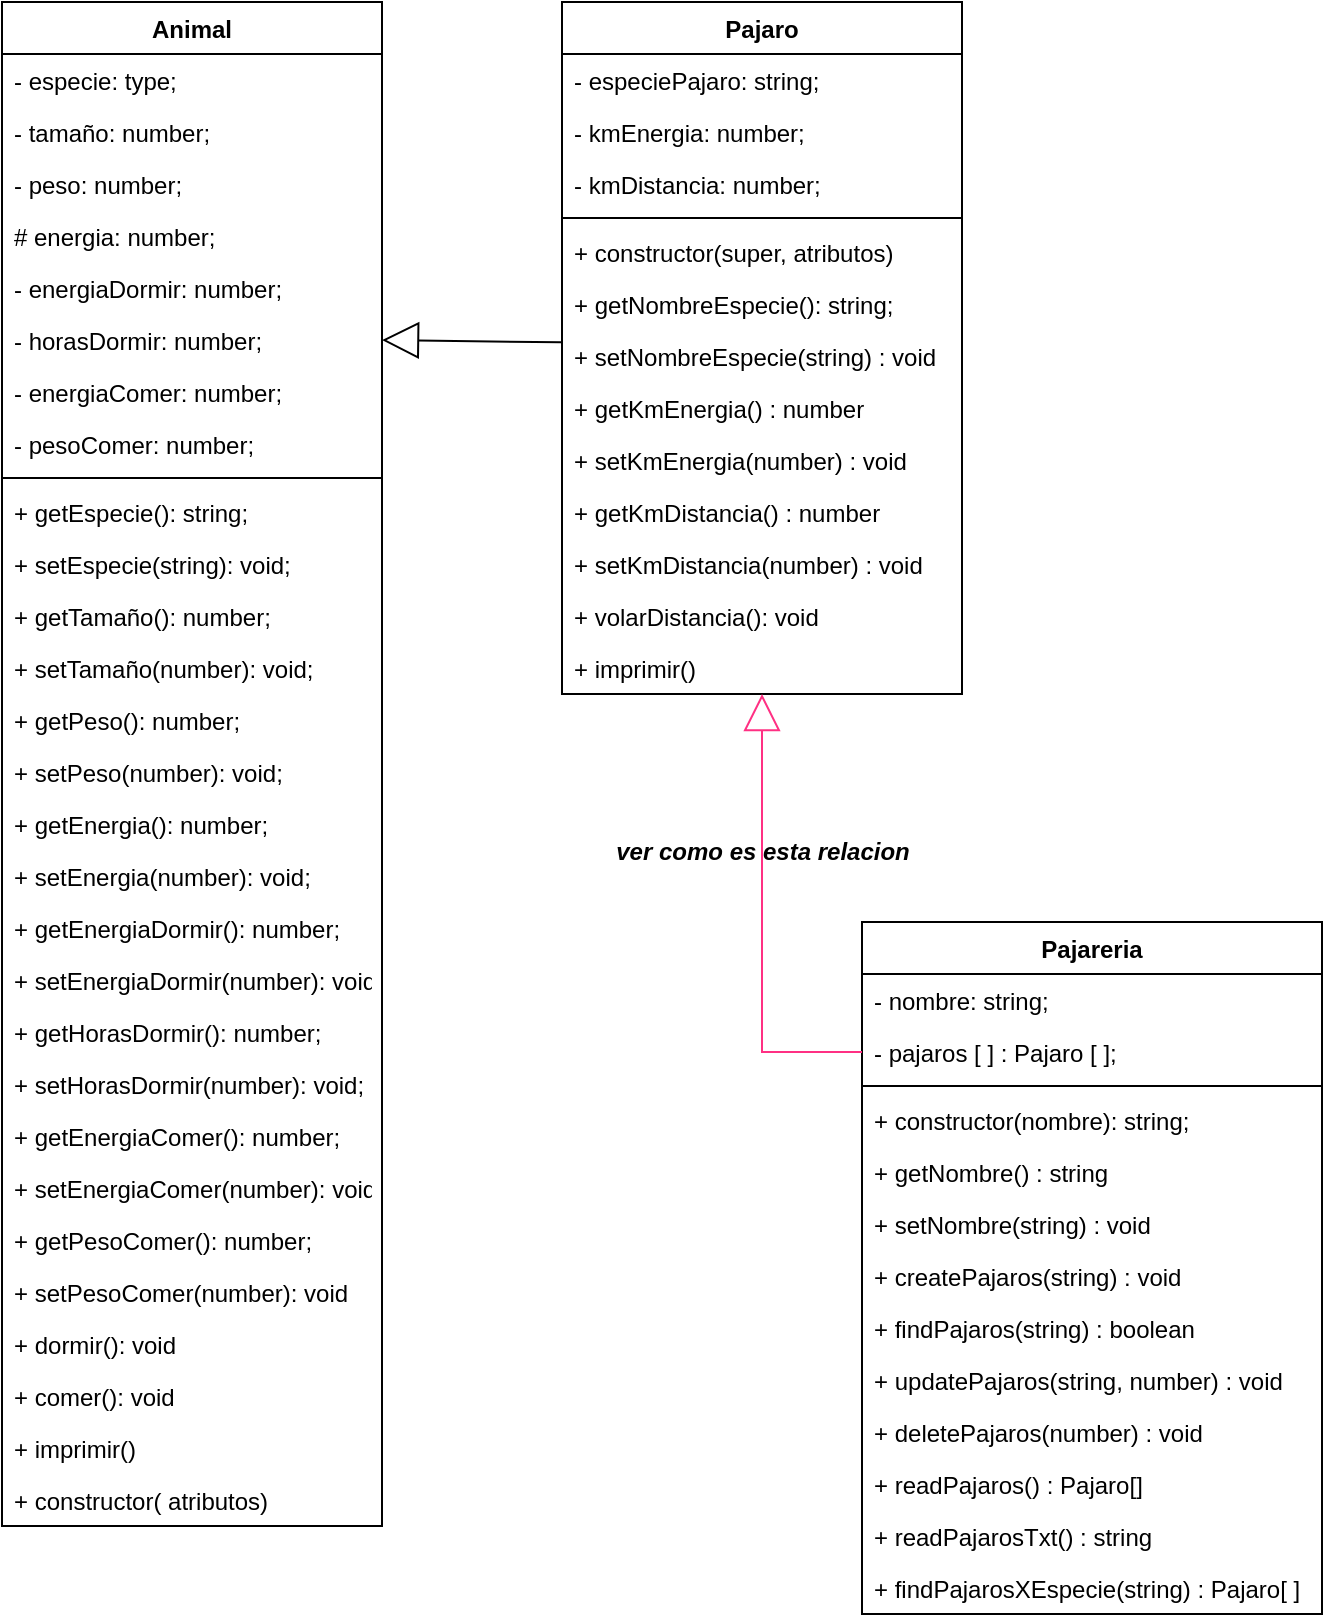 <mxfile version="20.2.5" type="device"><diagram id="R2nuOQKrb8wWt1K8Yvrx" name="Página-1"><mxGraphModel dx="487" dy="551" grid="1" gridSize="10" guides="1" tooltips="1" connect="1" arrows="1" fold="1" page="1" pageScale="1" pageWidth="827" pageHeight="1169" math="0" shadow="0"><root><mxCell id="0"/><mxCell id="1" parent="0"/><mxCell id="1ZnCBA4chOou2AlHCFaI-1" value="Animal" style="swimlane;fontStyle=1;align=center;verticalAlign=top;childLayout=stackLayout;horizontal=1;startSize=26;horizontalStack=0;resizeParent=1;resizeParentMax=0;resizeLast=0;collapsible=1;marginBottom=0;" vertex="1" parent="1"><mxGeometry x="20" y="40" width="190" height="762" as="geometry"/></mxCell><mxCell id="1ZnCBA4chOou2AlHCFaI-2" value="- especie: type;" style="text;strokeColor=none;fillColor=none;align=left;verticalAlign=top;spacingLeft=4;spacingRight=4;overflow=hidden;rotatable=0;points=[[0,0.5],[1,0.5]];portConstraint=eastwest;" vertex="1" parent="1ZnCBA4chOou2AlHCFaI-1"><mxGeometry y="26" width="190" height="26" as="geometry"/></mxCell><mxCell id="1ZnCBA4chOou2AlHCFaI-5" value="- tamaño: number;" style="text;strokeColor=none;fillColor=none;align=left;verticalAlign=top;spacingLeft=4;spacingRight=4;overflow=hidden;rotatable=0;points=[[0,0.5],[1,0.5]];portConstraint=eastwest;" vertex="1" parent="1ZnCBA4chOou2AlHCFaI-1"><mxGeometry y="52" width="190" height="26" as="geometry"/></mxCell><mxCell id="1ZnCBA4chOou2AlHCFaI-6" value="- peso: number; " style="text;strokeColor=none;fillColor=none;align=left;verticalAlign=top;spacingLeft=4;spacingRight=4;overflow=hidden;rotatable=0;points=[[0,0.5],[1,0.5]];portConstraint=eastwest;" vertex="1" parent="1ZnCBA4chOou2AlHCFaI-1"><mxGeometry y="78" width="190" height="26" as="geometry"/></mxCell><mxCell id="1ZnCBA4chOou2AlHCFaI-7" value="# energia: number;" style="text;strokeColor=none;fillColor=none;align=left;verticalAlign=top;spacingLeft=4;spacingRight=4;overflow=hidden;rotatable=0;points=[[0,0.5],[1,0.5]];portConstraint=eastwest;" vertex="1" parent="1ZnCBA4chOou2AlHCFaI-1"><mxGeometry y="104" width="190" height="26" as="geometry"/></mxCell><mxCell id="1ZnCBA4chOou2AlHCFaI-8" value="- energiaDormir: number;" style="text;strokeColor=none;fillColor=none;align=left;verticalAlign=top;spacingLeft=4;spacingRight=4;overflow=hidden;rotatable=0;points=[[0,0.5],[1,0.5]];portConstraint=eastwest;" vertex="1" parent="1ZnCBA4chOou2AlHCFaI-1"><mxGeometry y="130" width="190" height="26" as="geometry"/></mxCell><mxCell id="1ZnCBA4chOou2AlHCFaI-9" value="- horasDormir: number;" style="text;strokeColor=none;fillColor=none;align=left;verticalAlign=top;spacingLeft=4;spacingRight=4;overflow=hidden;rotatable=0;points=[[0,0.5],[1,0.5]];portConstraint=eastwest;" vertex="1" parent="1ZnCBA4chOou2AlHCFaI-1"><mxGeometry y="156" width="190" height="26" as="geometry"/></mxCell><mxCell id="1ZnCBA4chOou2AlHCFaI-10" value="- energiaComer: number;" style="text;strokeColor=none;fillColor=none;align=left;verticalAlign=top;spacingLeft=4;spacingRight=4;overflow=hidden;rotatable=0;points=[[0,0.5],[1,0.5]];portConstraint=eastwest;" vertex="1" parent="1ZnCBA4chOou2AlHCFaI-1"><mxGeometry y="182" width="190" height="26" as="geometry"/></mxCell><mxCell id="1ZnCBA4chOou2AlHCFaI-11" value="- pesoComer: number;" style="text;strokeColor=none;fillColor=none;align=left;verticalAlign=top;spacingLeft=4;spacingRight=4;overflow=hidden;rotatable=0;points=[[0,0.5],[1,0.5]];portConstraint=eastwest;" vertex="1" parent="1ZnCBA4chOou2AlHCFaI-1"><mxGeometry y="208" width="190" height="26" as="geometry"/></mxCell><mxCell id="1ZnCBA4chOou2AlHCFaI-3" value="" style="line;strokeWidth=1;fillColor=none;align=left;verticalAlign=middle;spacingTop=-1;spacingLeft=3;spacingRight=3;rotatable=0;labelPosition=right;points=[];portConstraint=eastwest;" vertex="1" parent="1ZnCBA4chOou2AlHCFaI-1"><mxGeometry y="234" width="190" height="8" as="geometry"/></mxCell><mxCell id="1ZnCBA4chOou2AlHCFaI-4" value="+ getEspecie(): string;" style="text;strokeColor=none;fillColor=none;align=left;verticalAlign=top;spacingLeft=4;spacingRight=4;overflow=hidden;rotatable=0;points=[[0,0.5],[1,0.5]];portConstraint=eastwest;" vertex="1" parent="1ZnCBA4chOou2AlHCFaI-1"><mxGeometry y="242" width="190" height="26" as="geometry"/></mxCell><mxCell id="1ZnCBA4chOou2AlHCFaI-12" value="+ setEspecie(string): void;" style="text;strokeColor=none;fillColor=none;align=left;verticalAlign=top;spacingLeft=4;spacingRight=4;overflow=hidden;rotatable=0;points=[[0,0.5],[1,0.5]];portConstraint=eastwest;" vertex="1" parent="1ZnCBA4chOou2AlHCFaI-1"><mxGeometry y="268" width="190" height="26" as="geometry"/></mxCell><mxCell id="1ZnCBA4chOou2AlHCFaI-13" value="+ getTamaño(): number;" style="text;strokeColor=none;fillColor=none;align=left;verticalAlign=top;spacingLeft=4;spacingRight=4;overflow=hidden;rotatable=0;points=[[0,0.5],[1,0.5]];portConstraint=eastwest;" vertex="1" parent="1ZnCBA4chOou2AlHCFaI-1"><mxGeometry y="294" width="190" height="26" as="geometry"/></mxCell><mxCell id="1ZnCBA4chOou2AlHCFaI-14" value="+ setTamaño(number): void;" style="text;strokeColor=none;fillColor=none;align=left;verticalAlign=top;spacingLeft=4;spacingRight=4;overflow=hidden;rotatable=0;points=[[0,0.5],[1,0.5]];portConstraint=eastwest;" vertex="1" parent="1ZnCBA4chOou2AlHCFaI-1"><mxGeometry y="320" width="190" height="26" as="geometry"/></mxCell><mxCell id="1ZnCBA4chOou2AlHCFaI-15" value="+ getPeso(): number;" style="text;strokeColor=none;fillColor=none;align=left;verticalAlign=top;spacingLeft=4;spacingRight=4;overflow=hidden;rotatable=0;points=[[0,0.5],[1,0.5]];portConstraint=eastwest;" vertex="1" parent="1ZnCBA4chOou2AlHCFaI-1"><mxGeometry y="346" width="190" height="26" as="geometry"/></mxCell><mxCell id="1ZnCBA4chOou2AlHCFaI-16" value="+ setPeso(number): void;" style="text;strokeColor=none;fillColor=none;align=left;verticalAlign=top;spacingLeft=4;spacingRight=4;overflow=hidden;rotatable=0;points=[[0,0.5],[1,0.5]];portConstraint=eastwest;" vertex="1" parent="1ZnCBA4chOou2AlHCFaI-1"><mxGeometry y="372" width="190" height="26" as="geometry"/></mxCell><mxCell id="1ZnCBA4chOou2AlHCFaI-17" value="+ getEnergia(): number;" style="text;strokeColor=none;fillColor=none;align=left;verticalAlign=top;spacingLeft=4;spacingRight=4;overflow=hidden;rotatable=0;points=[[0,0.5],[1,0.5]];portConstraint=eastwest;" vertex="1" parent="1ZnCBA4chOou2AlHCFaI-1"><mxGeometry y="398" width="190" height="26" as="geometry"/></mxCell><mxCell id="1ZnCBA4chOou2AlHCFaI-18" value="+ setEnergia(number): void;" style="text;strokeColor=none;fillColor=none;align=left;verticalAlign=top;spacingLeft=4;spacingRight=4;overflow=hidden;rotatable=0;points=[[0,0.5],[1,0.5]];portConstraint=eastwest;" vertex="1" parent="1ZnCBA4chOou2AlHCFaI-1"><mxGeometry y="424" width="190" height="26" as="geometry"/></mxCell><mxCell id="1ZnCBA4chOou2AlHCFaI-19" value="+ getEnergiaDormir(): number;" style="text;strokeColor=none;fillColor=none;align=left;verticalAlign=top;spacingLeft=4;spacingRight=4;overflow=hidden;rotatable=0;points=[[0,0.5],[1,0.5]];portConstraint=eastwest;" vertex="1" parent="1ZnCBA4chOou2AlHCFaI-1"><mxGeometry y="450" width="190" height="26" as="geometry"/></mxCell><mxCell id="1ZnCBA4chOou2AlHCFaI-20" value="+ setEnergiaDormir(number): void;" style="text;strokeColor=none;fillColor=none;align=left;verticalAlign=top;spacingLeft=4;spacingRight=4;overflow=hidden;rotatable=0;points=[[0,0.5],[1,0.5]];portConstraint=eastwest;" vertex="1" parent="1ZnCBA4chOou2AlHCFaI-1"><mxGeometry y="476" width="190" height="26" as="geometry"/></mxCell><mxCell id="1ZnCBA4chOou2AlHCFaI-21" value="+ getHorasDormir(): number;" style="text;strokeColor=none;fillColor=none;align=left;verticalAlign=top;spacingLeft=4;spacingRight=4;overflow=hidden;rotatable=0;points=[[0,0.5],[1,0.5]];portConstraint=eastwest;" vertex="1" parent="1ZnCBA4chOou2AlHCFaI-1"><mxGeometry y="502" width="190" height="26" as="geometry"/></mxCell><mxCell id="1ZnCBA4chOou2AlHCFaI-22" value="+ setHorasDormir(number): void;" style="text;strokeColor=none;fillColor=none;align=left;verticalAlign=top;spacingLeft=4;spacingRight=4;overflow=hidden;rotatable=0;points=[[0,0.5],[1,0.5]];portConstraint=eastwest;" vertex="1" parent="1ZnCBA4chOou2AlHCFaI-1"><mxGeometry y="528" width="190" height="26" as="geometry"/></mxCell><mxCell id="1ZnCBA4chOou2AlHCFaI-23" value="+ getEnergiaComer(): number;" style="text;strokeColor=none;fillColor=none;align=left;verticalAlign=top;spacingLeft=4;spacingRight=4;overflow=hidden;rotatable=0;points=[[0,0.5],[1,0.5]];portConstraint=eastwest;" vertex="1" parent="1ZnCBA4chOou2AlHCFaI-1"><mxGeometry y="554" width="190" height="26" as="geometry"/></mxCell><mxCell id="1ZnCBA4chOou2AlHCFaI-24" value="+ setEnergiaComer(number): void" style="text;strokeColor=none;fillColor=none;align=left;verticalAlign=top;spacingLeft=4;spacingRight=4;overflow=hidden;rotatable=0;points=[[0,0.5],[1,0.5]];portConstraint=eastwest;" vertex="1" parent="1ZnCBA4chOou2AlHCFaI-1"><mxGeometry y="580" width="190" height="26" as="geometry"/></mxCell><mxCell id="1ZnCBA4chOou2AlHCFaI-25" value="+ getPesoComer(): number;" style="text;strokeColor=none;fillColor=none;align=left;verticalAlign=top;spacingLeft=4;spacingRight=4;overflow=hidden;rotatable=0;points=[[0,0.5],[1,0.5]];portConstraint=eastwest;" vertex="1" parent="1ZnCBA4chOou2AlHCFaI-1"><mxGeometry y="606" width="190" height="26" as="geometry"/></mxCell><mxCell id="1ZnCBA4chOou2AlHCFaI-26" value="+ setPesoComer(number): void" style="text;strokeColor=none;fillColor=none;align=left;verticalAlign=top;spacingLeft=4;spacingRight=4;overflow=hidden;rotatable=0;points=[[0,0.5],[1,0.5]];portConstraint=eastwest;" vertex="1" parent="1ZnCBA4chOou2AlHCFaI-1"><mxGeometry y="632" width="190" height="26" as="geometry"/></mxCell><mxCell id="1ZnCBA4chOou2AlHCFaI-27" value="+ dormir(): void" style="text;strokeColor=none;fillColor=none;align=left;verticalAlign=top;spacingLeft=4;spacingRight=4;overflow=hidden;rotatable=0;points=[[0,0.5],[1,0.5]];portConstraint=eastwest;" vertex="1" parent="1ZnCBA4chOou2AlHCFaI-1"><mxGeometry y="658" width="190" height="26" as="geometry"/></mxCell><mxCell id="1ZnCBA4chOou2AlHCFaI-28" value="+ comer(): void" style="text;strokeColor=none;fillColor=none;align=left;verticalAlign=top;spacingLeft=4;spacingRight=4;overflow=hidden;rotatable=0;points=[[0,0.5],[1,0.5]];portConstraint=eastwest;" vertex="1" parent="1ZnCBA4chOou2AlHCFaI-1"><mxGeometry y="684" width="190" height="26" as="geometry"/></mxCell><mxCell id="1ZnCBA4chOou2AlHCFaI-29" value="+ imprimir()" style="text;strokeColor=none;fillColor=none;align=left;verticalAlign=top;spacingLeft=4;spacingRight=4;overflow=hidden;rotatable=0;points=[[0,0.5],[1,0.5]];portConstraint=eastwest;" vertex="1" parent="1ZnCBA4chOou2AlHCFaI-1"><mxGeometry y="710" width="190" height="26" as="geometry"/></mxCell><mxCell id="1ZnCBA4chOou2AlHCFaI-42" value="+ constructor( atributos)" style="text;strokeColor=none;fillColor=none;align=left;verticalAlign=top;spacingLeft=4;spacingRight=4;overflow=hidden;rotatable=0;points=[[0,0.5],[1,0.5]];portConstraint=eastwest;" vertex="1" parent="1ZnCBA4chOou2AlHCFaI-1"><mxGeometry y="736" width="190" height="26" as="geometry"/></mxCell><mxCell id="1ZnCBA4chOou2AlHCFaI-30" value="Pajaro" style="swimlane;fontStyle=1;align=center;verticalAlign=top;childLayout=stackLayout;horizontal=1;startSize=26;horizontalStack=0;resizeParent=1;resizeParentMax=0;resizeLast=0;collapsible=1;marginBottom=0;" vertex="1" parent="1"><mxGeometry x="300" y="40" width="200" height="346" as="geometry"/></mxCell><mxCell id="1ZnCBA4chOou2AlHCFaI-31" value="- especiePajaro: string;" style="text;strokeColor=none;fillColor=none;align=left;verticalAlign=top;spacingLeft=4;spacingRight=4;overflow=hidden;rotatable=0;points=[[0,0.5],[1,0.5]];portConstraint=eastwest;" vertex="1" parent="1ZnCBA4chOou2AlHCFaI-30"><mxGeometry y="26" width="200" height="26" as="geometry"/></mxCell><mxCell id="1ZnCBA4chOou2AlHCFaI-34" value="- kmEnergia: number;" style="text;strokeColor=none;fillColor=none;align=left;verticalAlign=top;spacingLeft=4;spacingRight=4;overflow=hidden;rotatable=0;points=[[0,0.5],[1,0.5]];portConstraint=eastwest;" vertex="1" parent="1ZnCBA4chOou2AlHCFaI-30"><mxGeometry y="52" width="200" height="26" as="geometry"/></mxCell><mxCell id="1ZnCBA4chOou2AlHCFaI-35" value="- kmDistancia: number;" style="text;strokeColor=none;fillColor=none;align=left;verticalAlign=top;spacingLeft=4;spacingRight=4;overflow=hidden;rotatable=0;points=[[0,0.5],[1,0.5]];portConstraint=eastwest;" vertex="1" parent="1ZnCBA4chOou2AlHCFaI-30"><mxGeometry y="78" width="200" height="26" as="geometry"/></mxCell><mxCell id="1ZnCBA4chOou2AlHCFaI-32" value="" style="line;strokeWidth=1;fillColor=none;align=left;verticalAlign=middle;spacingTop=-1;spacingLeft=3;spacingRight=3;rotatable=0;labelPosition=right;points=[];portConstraint=eastwest;" vertex="1" parent="1ZnCBA4chOou2AlHCFaI-30"><mxGeometry y="104" width="200" height="8" as="geometry"/></mxCell><mxCell id="1ZnCBA4chOou2AlHCFaI-33" value="+ constructor(super, atributos)" style="text;strokeColor=none;fillColor=none;align=left;verticalAlign=top;spacingLeft=4;spacingRight=4;overflow=hidden;rotatable=0;points=[[0,0.5],[1,0.5]];portConstraint=eastwest;" vertex="1" parent="1ZnCBA4chOou2AlHCFaI-30"><mxGeometry y="112" width="200" height="26" as="geometry"/></mxCell><mxCell id="1ZnCBA4chOou2AlHCFaI-36" value="+ getNombreEspecie(): string;" style="text;strokeColor=none;fillColor=none;align=left;verticalAlign=top;spacingLeft=4;spacingRight=4;overflow=hidden;rotatable=0;points=[[0,0.5],[1,0.5]];portConstraint=eastwest;" vertex="1" parent="1ZnCBA4chOou2AlHCFaI-30"><mxGeometry y="138" width="200" height="26" as="geometry"/></mxCell><mxCell id="1ZnCBA4chOou2AlHCFaI-37" value="+ setNombreEspecie(string) : void" style="text;strokeColor=none;fillColor=none;align=left;verticalAlign=top;spacingLeft=4;spacingRight=4;overflow=hidden;rotatable=0;points=[[0,0.5],[1,0.5]];portConstraint=eastwest;" vertex="1" parent="1ZnCBA4chOou2AlHCFaI-30"><mxGeometry y="164" width="200" height="26" as="geometry"/></mxCell><mxCell id="1ZnCBA4chOou2AlHCFaI-38" value="+ getKmEnergia() : number" style="text;strokeColor=none;fillColor=none;align=left;verticalAlign=top;spacingLeft=4;spacingRight=4;overflow=hidden;rotatable=0;points=[[0,0.5],[1,0.5]];portConstraint=eastwest;" vertex="1" parent="1ZnCBA4chOou2AlHCFaI-30"><mxGeometry y="190" width="200" height="26" as="geometry"/></mxCell><mxCell id="1ZnCBA4chOou2AlHCFaI-39" value="+ setKmEnergia(number) : void" style="text;strokeColor=none;fillColor=none;align=left;verticalAlign=top;spacingLeft=4;spacingRight=4;overflow=hidden;rotatable=0;points=[[0,0.5],[1,0.5]];portConstraint=eastwest;" vertex="1" parent="1ZnCBA4chOou2AlHCFaI-30"><mxGeometry y="216" width="200" height="26" as="geometry"/></mxCell><mxCell id="1ZnCBA4chOou2AlHCFaI-43" value="+ getKmDistancia() : number" style="text;strokeColor=none;fillColor=none;align=left;verticalAlign=top;spacingLeft=4;spacingRight=4;overflow=hidden;rotatable=0;points=[[0,0.5],[1,0.5]];portConstraint=eastwest;" vertex="1" parent="1ZnCBA4chOou2AlHCFaI-30"><mxGeometry y="242" width="200" height="26" as="geometry"/></mxCell><mxCell id="1ZnCBA4chOou2AlHCFaI-44" value="+ setKmDistancia(number) : void" style="text;strokeColor=none;fillColor=none;align=left;verticalAlign=top;spacingLeft=4;spacingRight=4;overflow=hidden;rotatable=0;points=[[0,0.5],[1,0.5]];portConstraint=eastwest;" vertex="1" parent="1ZnCBA4chOou2AlHCFaI-30"><mxGeometry y="268" width="200" height="26" as="geometry"/></mxCell><mxCell id="1ZnCBA4chOou2AlHCFaI-45" value="+ volarDistancia(): void" style="text;strokeColor=none;fillColor=none;align=left;verticalAlign=top;spacingLeft=4;spacingRight=4;overflow=hidden;rotatable=0;points=[[0,0.5],[1,0.5]];portConstraint=eastwest;" vertex="1" parent="1ZnCBA4chOou2AlHCFaI-30"><mxGeometry y="294" width="200" height="26" as="geometry"/></mxCell><mxCell id="1ZnCBA4chOou2AlHCFaI-46" value="+ imprimir()" style="text;strokeColor=none;fillColor=none;align=left;verticalAlign=top;spacingLeft=4;spacingRight=4;overflow=hidden;rotatable=0;points=[[0,0.5],[1,0.5]];portConstraint=eastwest;" vertex="1" parent="1ZnCBA4chOou2AlHCFaI-30"><mxGeometry y="320" width="200" height="26" as="geometry"/></mxCell><mxCell id="1ZnCBA4chOou2AlHCFaI-63" value="Pajareria" style="swimlane;fontStyle=1;align=center;verticalAlign=top;childLayout=stackLayout;horizontal=1;startSize=26;horizontalStack=0;resizeParent=1;resizeParentMax=0;resizeLast=0;collapsible=1;marginBottom=0;" vertex="1" parent="1"><mxGeometry x="450" y="500" width="230" height="346" as="geometry"/></mxCell><mxCell id="1ZnCBA4chOou2AlHCFaI-64" value="- nombre: string;" style="text;strokeColor=none;fillColor=none;align=left;verticalAlign=top;spacingLeft=4;spacingRight=4;overflow=hidden;rotatable=0;points=[[0,0.5],[1,0.5]];portConstraint=eastwest;" vertex="1" parent="1ZnCBA4chOou2AlHCFaI-63"><mxGeometry y="26" width="230" height="26" as="geometry"/></mxCell><mxCell id="1ZnCBA4chOou2AlHCFaI-67" value="- pajaros [ ] : Pajaro [ ];" style="text;strokeColor=none;fillColor=none;align=left;verticalAlign=top;spacingLeft=4;spacingRight=4;overflow=hidden;rotatable=0;points=[[0,0.5],[1,0.5]];portConstraint=eastwest;" vertex="1" parent="1ZnCBA4chOou2AlHCFaI-63"><mxGeometry y="52" width="230" height="26" as="geometry"/></mxCell><mxCell id="1ZnCBA4chOou2AlHCFaI-65" value="" style="line;strokeWidth=1;fillColor=none;align=left;verticalAlign=middle;spacingTop=-1;spacingLeft=3;spacingRight=3;rotatable=0;labelPosition=right;points=[];portConstraint=eastwest;" vertex="1" parent="1ZnCBA4chOou2AlHCFaI-63"><mxGeometry y="78" width="230" height="8" as="geometry"/></mxCell><mxCell id="1ZnCBA4chOou2AlHCFaI-66" value="+ constructor(nombre): string;" style="text;strokeColor=none;fillColor=none;align=left;verticalAlign=top;spacingLeft=4;spacingRight=4;overflow=hidden;rotatable=0;points=[[0,0.5],[1,0.5]];portConstraint=eastwest;" vertex="1" parent="1ZnCBA4chOou2AlHCFaI-63"><mxGeometry y="86" width="230" height="26" as="geometry"/></mxCell><mxCell id="1ZnCBA4chOou2AlHCFaI-68" value="+ getNombre() : string" style="text;strokeColor=none;fillColor=none;align=left;verticalAlign=top;spacingLeft=4;spacingRight=4;overflow=hidden;rotatable=0;points=[[0,0.5],[1,0.5]];portConstraint=eastwest;" vertex="1" parent="1ZnCBA4chOou2AlHCFaI-63"><mxGeometry y="112" width="230" height="26" as="geometry"/></mxCell><mxCell id="1ZnCBA4chOou2AlHCFaI-69" value="+ setNombre(string) : void" style="text;strokeColor=none;fillColor=none;align=left;verticalAlign=top;spacingLeft=4;spacingRight=4;overflow=hidden;rotatable=0;points=[[0,0.5],[1,0.5]];portConstraint=eastwest;" vertex="1" parent="1ZnCBA4chOou2AlHCFaI-63"><mxGeometry y="138" width="230" height="26" as="geometry"/></mxCell><mxCell id="1ZnCBA4chOou2AlHCFaI-70" value="+ createPajaros(string) : void" style="text;strokeColor=none;fillColor=none;align=left;verticalAlign=top;spacingLeft=4;spacingRight=4;overflow=hidden;rotatable=0;points=[[0,0.5],[1,0.5]];portConstraint=eastwest;" vertex="1" parent="1ZnCBA4chOou2AlHCFaI-63"><mxGeometry y="164" width="230" height="26" as="geometry"/></mxCell><mxCell id="1ZnCBA4chOou2AlHCFaI-71" value="+ findPajaros(string) : boolean" style="text;strokeColor=none;fillColor=none;align=left;verticalAlign=top;spacingLeft=4;spacingRight=4;overflow=hidden;rotatable=0;points=[[0,0.5],[1,0.5]];portConstraint=eastwest;" vertex="1" parent="1ZnCBA4chOou2AlHCFaI-63"><mxGeometry y="190" width="230" height="26" as="geometry"/></mxCell><mxCell id="1ZnCBA4chOou2AlHCFaI-72" value="+ updatePajaros(string, number) : void" style="text;strokeColor=none;fillColor=none;align=left;verticalAlign=top;spacingLeft=4;spacingRight=4;overflow=hidden;rotatable=0;points=[[0,0.5],[1,0.5]];portConstraint=eastwest;" vertex="1" parent="1ZnCBA4chOou2AlHCFaI-63"><mxGeometry y="216" width="230" height="26" as="geometry"/></mxCell><mxCell id="1ZnCBA4chOou2AlHCFaI-73" value="+ deletePajaros(number) : void" style="text;strokeColor=none;fillColor=none;align=left;verticalAlign=top;spacingLeft=4;spacingRight=4;overflow=hidden;rotatable=0;points=[[0,0.5],[1,0.5]];portConstraint=eastwest;" vertex="1" parent="1ZnCBA4chOou2AlHCFaI-63"><mxGeometry y="242" width="230" height="26" as="geometry"/></mxCell><mxCell id="1ZnCBA4chOou2AlHCFaI-74" value="+ readPajaros() : Pajaro[]" style="text;strokeColor=none;fillColor=none;align=left;verticalAlign=top;spacingLeft=4;spacingRight=4;overflow=hidden;rotatable=0;points=[[0,0.5],[1,0.5]];portConstraint=eastwest;" vertex="1" parent="1ZnCBA4chOou2AlHCFaI-63"><mxGeometry y="268" width="230" height="26" as="geometry"/></mxCell><mxCell id="1ZnCBA4chOou2AlHCFaI-75" value="+ readPajarosTxt() : string" style="text;strokeColor=none;fillColor=none;align=left;verticalAlign=top;spacingLeft=4;spacingRight=4;overflow=hidden;rotatable=0;points=[[0,0.5],[1,0.5]];portConstraint=eastwest;" vertex="1" parent="1ZnCBA4chOou2AlHCFaI-63"><mxGeometry y="294" width="230" height="26" as="geometry"/></mxCell><mxCell id="1ZnCBA4chOou2AlHCFaI-76" value="+ findPajarosXEspecie(string) : Pajaro[ ]" style="text;strokeColor=none;fillColor=none;align=left;verticalAlign=top;spacingLeft=4;spacingRight=4;overflow=hidden;rotatable=0;points=[[0,0.5],[1,0.5]];portConstraint=eastwest;" vertex="1" parent="1ZnCBA4chOou2AlHCFaI-63"><mxGeometry y="320" width="230" height="26" as="geometry"/></mxCell><mxCell id="1ZnCBA4chOou2AlHCFaI-62" value="" style="endArrow=block;endSize=16;endFill=0;html=1;rounded=0;exitX=-0.002;exitY=0.237;exitDx=0;exitDy=0;entryX=1;entryY=0.5;entryDx=0;entryDy=0;exitPerimeter=0;" edge="1" parent="1" source="1ZnCBA4chOou2AlHCFaI-37" target="1ZnCBA4chOou2AlHCFaI-9"><mxGeometry width="160" relative="1" as="geometry"><mxPoint x="420" y="220" as="sourcePoint"/><mxPoint x="260" y="220" as="targetPoint"/></mxGeometry></mxCell><mxCell id="1ZnCBA4chOou2AlHCFaI-79" value="" style="endArrow=block;endSize=16;endFill=0;html=1;rounded=0;exitX=0;exitY=0.5;exitDx=0;exitDy=0;strokeColor=#FF3083;" edge="1" parent="1" source="1ZnCBA4chOou2AlHCFaI-67" target="1ZnCBA4chOou2AlHCFaI-46"><mxGeometry width="160" relative="1" as="geometry"><mxPoint x="220" y="219" as="sourcePoint"/><mxPoint x="309.6" y="220.162" as="targetPoint"/><Array as="points"><mxPoint x="400" y="565"/></Array></mxGeometry></mxCell><mxCell id="1ZnCBA4chOou2AlHCFaI-80" value="&lt;b&gt;&lt;i&gt;ver como es esta relacion&lt;/i&gt;&lt;/b&gt;" style="text;html=1;resizable=0;autosize=1;align=center;verticalAlign=middle;points=[];fillColor=none;strokeColor=none;rounded=0;" vertex="1" parent="1"><mxGeometry x="315" y="450" width="170" height="30" as="geometry"/></mxCell></root></mxGraphModel></diagram></mxfile>